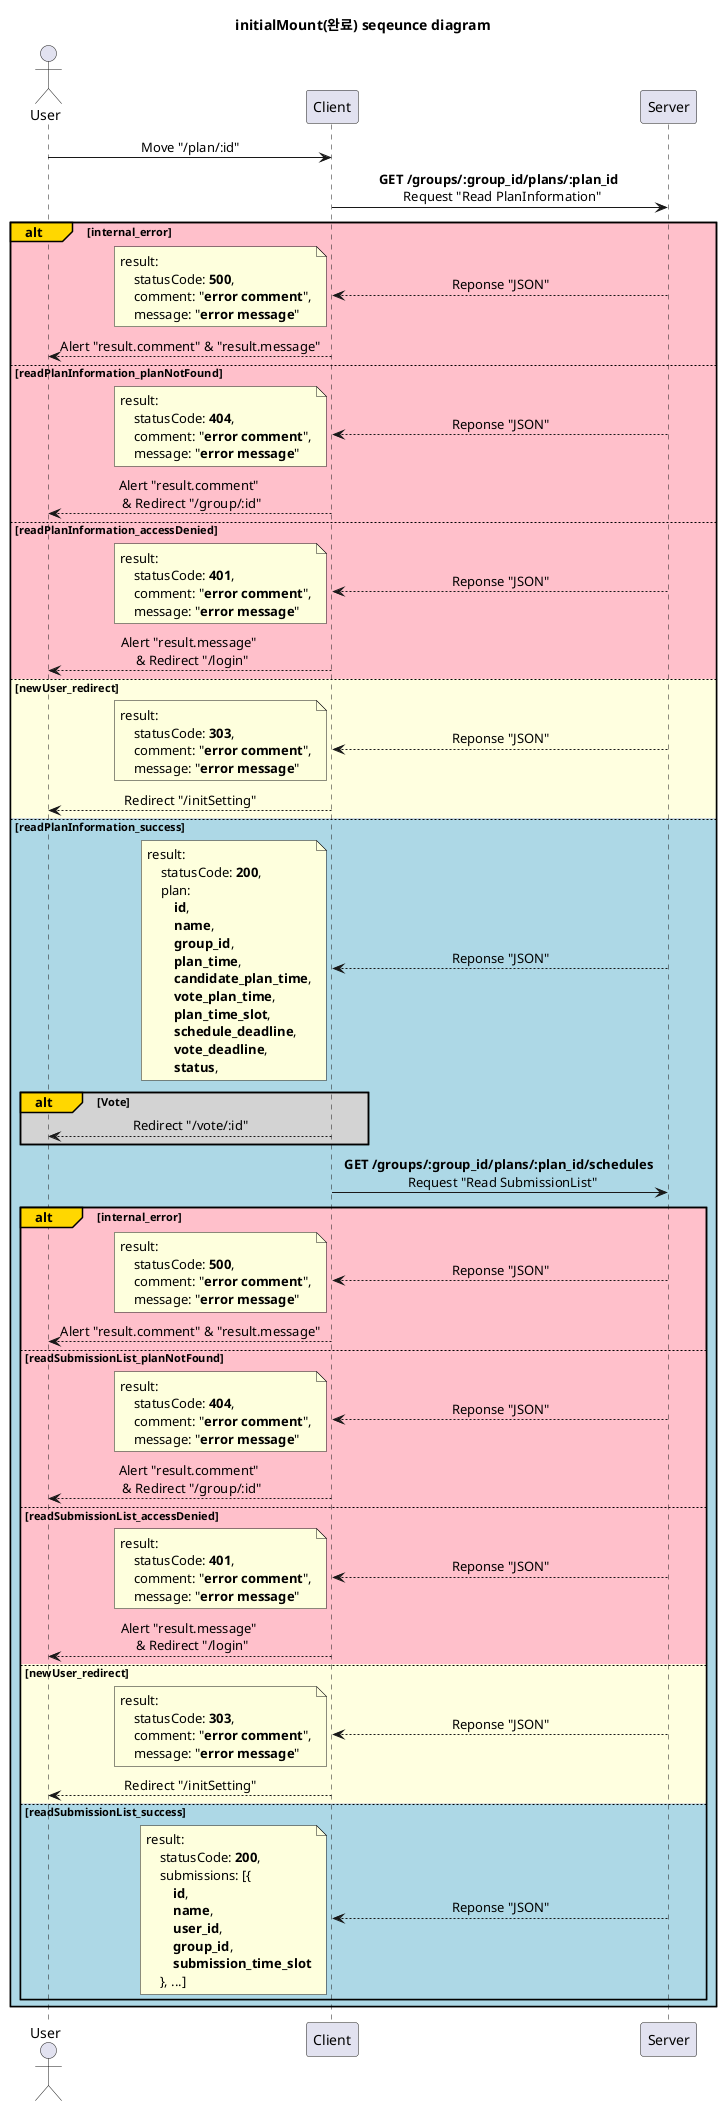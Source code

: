 @startuml initialMount(완료)
'http://localhost:3000/plan/:id

title initialMount(완료) seqeunce diagram

skinparam SequenceMessageAlignment center

participant Server order 30
participant Client order 20
actor User order 10

User -> Client: Move "/plan/:id"

Client -> Server: **GET /groups/:group_id/plans/:plan_id** \n Request "Read PlanInformation"

alt#Gold #Pink internal_error
    Client <-- Server: Reponse "JSON"
    note left
        result:
            statusCode: **500**,
            comment: "**error comment**",
            message: "**error message**"
    end note
    User <-- Client: Alert "result.comment" & "result.message"

else #Pink readPlanInformation_planNotFound
    Client <-- Server: Reponse "JSON"
    note left
        result:
            statusCode: **404**,
            comment: "**error comment**",
            message: "**error message**"
    end note
    User <-- Client: Alert "result.comment" \n & Redirect "/group/:id"

else #Pink readPlanInformation_accessDenied
    Client <-- Server: Reponse "JSON"
    note left
        result:
            statusCode: **401**,
            comment: "**error comment**",
            message: "**error message**"
    end note
    User <-- Client: Alert "result.message" \n & Redirect "/login"

else #LightYellow newUser_redirect
    Client <-- Server: Reponse "JSON"
    note left
        result:
            statusCode: **303**,
            comment: "**error comment**",
            message: "**error message**"
    end note
    User <-- Client: Redirect "/initSetting"

else #LightBlue readPlanInformation_success
    Client <-- Server: Reponse "JSON"
    note left
        result:
            statusCode: **200**,
            plan:
                **id**,
                **name**,
                **group_id**,
                **plan_time**,
                **candidate_plan_time**,
                **vote_plan_time**,
                **plan_time_slot**,
                **schedule_deadline**,
                **vote_deadline**,
                **status**,
    end note
    alt#Gold #LightGray Vote
        User <-- Client: Redirect "/vote/:id"

    end

    Client -> Server: **GET /groups/:group_id/plans/:plan_id/schedules** \n Request "Read SubmissionList"

    alt#Gold #Pink internal_error
        Client <-- Server: Reponse "JSON"
        note left
            result:
                statusCode: **500**,
                comment: "**error comment**",
                message: "**error message**"
        end note
        User <-- Client: Alert "result.comment" & "result.message"

    else #Pink readSubmissionList_planNotFound
        Client <-- Server: Reponse "JSON"
        note left
            result:
                statusCode: **404**,
                comment: "**error comment**",
                message: "**error message**"
        end note
        User <-- Client: Alert "result.comment" \n & Redirect "/group/:id"

    else #Pink readSubmissionList_accessDenied
        Client <-- Server: Reponse "JSON"
        note left
            result:
                statusCode: **401**,
                comment: "**error comment**",
                message: "**error message**"
        end note
        User <-- Client: Alert "result.message" \n & Redirect "/login"

    else #LightYellow newUser_redirect
        Client <-- Server: Reponse "JSON"
        note left
            result:
                statusCode: **303**,
                comment: "**error comment**",
                message: "**error message**"
        end note
        User <-- Client: Redirect "/initSetting"

    else #LightBlue readSubmissionList_success
        Client <-- Server: Reponse "JSON"
        note left
            result:
                statusCode: **200**,
                submissions: [{
                    **id**,
                    **name**,
                    **user_id**,
                    **group_id**,
                    **submission_time_slot**
                }, ...]
        end note

    end

end

@enduml